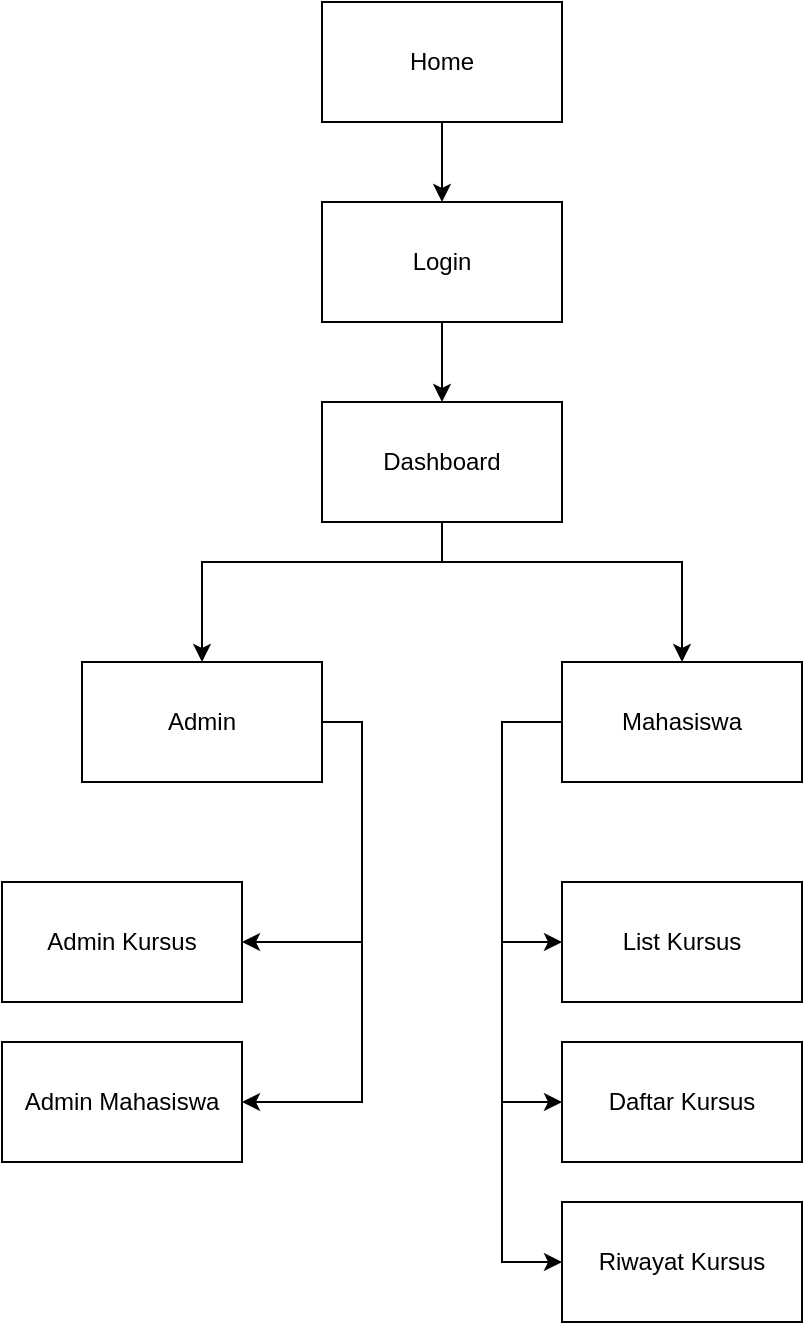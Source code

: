 <mxfile version="19.0.3" type="device" pages="2"><diagram id="2dHyd2UMEi5z7pwScwGS" name="Struktur Navigasi"><mxGraphModel dx="1102" dy="695" grid="1" gridSize="10" guides="1" tooltips="1" connect="1" arrows="1" fold="1" page="1" pageScale="1" pageWidth="850" pageHeight="1100" math="0" shadow="0"><root><mxCell id="0"/><mxCell id="1" parent="0"/><mxCell id="OoZqeifw5e_8B3GcDAeQ-11" value="" style="edgeStyle=orthogonalEdgeStyle;rounded=0;orthogonalLoop=1;jettySize=auto;html=1;" edge="1" parent="1" source="OoZqeifw5e_8B3GcDAeQ-1" target="OoZqeifw5e_8B3GcDAeQ-2"><mxGeometry relative="1" as="geometry"/></mxCell><mxCell id="OoZqeifw5e_8B3GcDAeQ-1" value="Home" style="rounded=0;whiteSpace=wrap;html=1;" vertex="1" parent="1"><mxGeometry x="370" y="50" width="120" height="60" as="geometry"/></mxCell><mxCell id="OoZqeifw5e_8B3GcDAeQ-12" value="" style="edgeStyle=orthogonalEdgeStyle;rounded=0;orthogonalLoop=1;jettySize=auto;html=1;" edge="1" parent="1" source="OoZqeifw5e_8B3GcDAeQ-2" target="OoZqeifw5e_8B3GcDAeQ-3"><mxGeometry relative="1" as="geometry"/></mxCell><mxCell id="OoZqeifw5e_8B3GcDAeQ-2" value="Login" style="rounded=0;whiteSpace=wrap;html=1;" vertex="1" parent="1"><mxGeometry x="370" y="150" width="120" height="60" as="geometry"/></mxCell><mxCell id="OoZqeifw5e_8B3GcDAeQ-13" style="edgeStyle=orthogonalEdgeStyle;rounded=0;orthogonalLoop=1;jettySize=auto;html=1;entryX=0.5;entryY=0;entryDx=0;entryDy=0;" edge="1" parent="1" source="OoZqeifw5e_8B3GcDAeQ-3" target="OoZqeifw5e_8B3GcDAeQ-4"><mxGeometry relative="1" as="geometry"><Array as="points"><mxPoint x="430" y="330"/><mxPoint x="310" y="330"/></Array></mxGeometry></mxCell><mxCell id="OoZqeifw5e_8B3GcDAeQ-14" style="edgeStyle=orthogonalEdgeStyle;rounded=0;orthogonalLoop=1;jettySize=auto;html=1;entryX=0.5;entryY=0;entryDx=0;entryDy=0;" edge="1" parent="1" source="OoZqeifw5e_8B3GcDAeQ-3" target="OoZqeifw5e_8B3GcDAeQ-5"><mxGeometry relative="1" as="geometry"><Array as="points"><mxPoint x="430" y="330"/><mxPoint x="550" y="330"/></Array></mxGeometry></mxCell><mxCell id="OoZqeifw5e_8B3GcDAeQ-3" value="Dashboard" style="rounded=0;whiteSpace=wrap;html=1;" vertex="1" parent="1"><mxGeometry x="370" y="250" width="120" height="60" as="geometry"/></mxCell><mxCell id="OoZqeifw5e_8B3GcDAeQ-15" style="edgeStyle=orthogonalEdgeStyle;rounded=0;orthogonalLoop=1;jettySize=auto;html=1;entryX=1;entryY=0.5;entryDx=0;entryDy=0;" edge="1" parent="1" source="OoZqeifw5e_8B3GcDAeQ-4" target="OoZqeifw5e_8B3GcDAeQ-6"><mxGeometry relative="1" as="geometry"><Array as="points"><mxPoint x="390" y="410"/><mxPoint x="390" y="520"/></Array></mxGeometry></mxCell><mxCell id="OoZqeifw5e_8B3GcDAeQ-16" style="edgeStyle=orthogonalEdgeStyle;rounded=0;orthogonalLoop=1;jettySize=auto;html=1;entryX=1;entryY=0.5;entryDx=0;entryDy=0;" edge="1" parent="1" source="OoZqeifw5e_8B3GcDAeQ-4" target="OoZqeifw5e_8B3GcDAeQ-7"><mxGeometry relative="1" as="geometry"><Array as="points"><mxPoint x="390" y="410"/><mxPoint x="390" y="600"/></Array></mxGeometry></mxCell><mxCell id="OoZqeifw5e_8B3GcDAeQ-4" value="Admin" style="rounded=0;whiteSpace=wrap;html=1;" vertex="1" parent="1"><mxGeometry x="250" y="380" width="120" height="60" as="geometry"/></mxCell><mxCell id="OoZqeifw5e_8B3GcDAeQ-17" style="edgeStyle=orthogonalEdgeStyle;rounded=0;orthogonalLoop=1;jettySize=auto;html=1;entryX=0;entryY=0.5;entryDx=0;entryDy=0;" edge="1" parent="1" source="OoZqeifw5e_8B3GcDAeQ-5" target="OoZqeifw5e_8B3GcDAeQ-8"><mxGeometry relative="1" as="geometry"><Array as="points"><mxPoint x="460" y="410"/><mxPoint x="460" y="520"/></Array></mxGeometry></mxCell><mxCell id="OoZqeifw5e_8B3GcDAeQ-18" style="edgeStyle=orthogonalEdgeStyle;rounded=0;orthogonalLoop=1;jettySize=auto;html=1;entryX=0;entryY=0.5;entryDx=0;entryDy=0;" edge="1" parent="1" source="OoZqeifw5e_8B3GcDAeQ-5" target="OoZqeifw5e_8B3GcDAeQ-9"><mxGeometry relative="1" as="geometry"><Array as="points"><mxPoint x="460" y="410"/><mxPoint x="460" y="600"/></Array></mxGeometry></mxCell><mxCell id="OoZqeifw5e_8B3GcDAeQ-19" style="edgeStyle=orthogonalEdgeStyle;rounded=0;orthogonalLoop=1;jettySize=auto;html=1;entryX=0;entryY=0.5;entryDx=0;entryDy=0;" edge="1" parent="1" source="OoZqeifw5e_8B3GcDAeQ-5" target="OoZqeifw5e_8B3GcDAeQ-10"><mxGeometry relative="1" as="geometry"><Array as="points"><mxPoint x="460" y="410"/><mxPoint x="460" y="680"/></Array></mxGeometry></mxCell><mxCell id="OoZqeifw5e_8B3GcDAeQ-5" value="Mahasiswa" style="rounded=0;whiteSpace=wrap;html=1;" vertex="1" parent="1"><mxGeometry x="490" y="380" width="120" height="60" as="geometry"/></mxCell><mxCell id="OoZqeifw5e_8B3GcDAeQ-6" value="Admin Kursus" style="rounded=0;whiteSpace=wrap;html=1;" vertex="1" parent="1"><mxGeometry x="210" y="490" width="120" height="60" as="geometry"/></mxCell><mxCell id="OoZqeifw5e_8B3GcDAeQ-7" value="Admin Mahasiswa" style="rounded=0;whiteSpace=wrap;html=1;" vertex="1" parent="1"><mxGeometry x="210" y="570" width="120" height="60" as="geometry"/></mxCell><mxCell id="OoZqeifw5e_8B3GcDAeQ-8" value="List Kursus" style="rounded=0;whiteSpace=wrap;html=1;" vertex="1" parent="1"><mxGeometry x="490" y="490" width="120" height="60" as="geometry"/></mxCell><mxCell id="OoZqeifw5e_8B3GcDAeQ-9" value="Daftar Kursus" style="rounded=0;whiteSpace=wrap;html=1;" vertex="1" parent="1"><mxGeometry x="490" y="570" width="120" height="60" as="geometry"/></mxCell><mxCell id="OoZqeifw5e_8B3GcDAeQ-10" value="Riwayat Kursus" style="rounded=0;whiteSpace=wrap;html=1;" vertex="1" parent="1"><mxGeometry x="490" y="650" width="120" height="60" as="geometry"/></mxCell></root></mxGraphModel></diagram><diagram id="AV5672FQPiXqxjtewFqP" name="Flowchart"><mxGraphModel dx="1102" dy="695" grid="1" gridSize="10" guides="1" tooltips="1" connect="1" arrows="1" fold="1" page="1" pageScale="1" pageWidth="850" pageHeight="1100" math="0" shadow="0"><root><mxCell id="0"/><mxCell id="1" parent="0"/><mxCell id="LsvvsjWYtB08IZE4tem4-39" value="" style="rounded=1;whiteSpace=wrap;html=1;absoluteArcSize=1;arcSize=14;strokeWidth=2;dashed=1;fillColor=none;" parent="1" vertex="1"><mxGeometry x="556" y="64" width="270" height="566" as="geometry"/></mxCell><mxCell id="LsvvsjWYtB08IZE4tem4-4" value="" style="edgeStyle=orthogonalEdgeStyle;rounded=0;orthogonalLoop=1;jettySize=auto;html=1;" parent="1" source="LsvvsjWYtB08IZE4tem4-2" target="LsvvsjWYtB08IZE4tem4-3" edge="1"><mxGeometry relative="1" as="geometry"/></mxCell><mxCell id="LsvvsjWYtB08IZE4tem4-2" value="Mulai" style="strokeWidth=2;html=1;shape=mxgraph.flowchart.start_1;whiteSpace=wrap;" parent="1" vertex="1"><mxGeometry x="16" y="184" width="100" height="60" as="geometry"/></mxCell><mxCell id="LsvvsjWYtB08IZE4tem4-6" value="" style="edgeStyle=orthogonalEdgeStyle;rounded=0;orthogonalLoop=1;jettySize=auto;html=1;" parent="1" source="LsvvsjWYtB08IZE4tem4-3" target="LsvvsjWYtB08IZE4tem4-5" edge="1"><mxGeometry relative="1" as="geometry"/></mxCell><mxCell id="LsvvsjWYtB08IZE4tem4-3" value="Halaman Splashscreen" style="shape=parallelogram;html=1;strokeWidth=2;perimeter=parallelogramPerimeter;whiteSpace=wrap;rounded=1;arcSize=12;size=0.23;" parent="1" vertex="1"><mxGeometry x="160" y="184" width="120" height="60" as="geometry"/></mxCell><mxCell id="LsvvsjWYtB08IZE4tem4-13" style="edgeStyle=orthogonalEdgeStyle;rounded=0;orthogonalLoop=1;jettySize=auto;html=1;entryX=0.5;entryY=0;entryDx=0;entryDy=0;" parent="1" source="LsvvsjWYtB08IZE4tem4-5" target="LsvvsjWYtB08IZE4tem4-3" edge="1"><mxGeometry relative="1" as="geometry"><Array as="points"><mxPoint x="346" y="144"/><mxPoint x="220" y="144"/></Array><mxPoint x="190" y="140" as="targetPoint"/></mxGeometry></mxCell><mxCell id="LsvvsjWYtB08IZE4tem4-15" value="" style="edgeStyle=orthogonalEdgeStyle;rounded=0;orthogonalLoop=1;jettySize=auto;html=1;" parent="1" source="LsvvsjWYtB08IZE4tem4-5" target="LsvvsjWYtB08IZE4tem4-9" edge="1"><mxGeometry relative="1" as="geometry"/></mxCell><mxCell id="LsvvsjWYtB08IZE4tem4-5" value="Login" style="strokeWidth=2;html=1;shape=mxgraph.flowchart.decision;whiteSpace=wrap;" parent="1" vertex="1"><mxGeometry x="296" y="164" width="100" height="100" as="geometry"/></mxCell><mxCell id="LsvvsjWYtB08IZE4tem4-17" value="" style="edgeStyle=orthogonalEdgeStyle;rounded=0;orthogonalLoop=1;jettySize=auto;html=1;" parent="1" source="LsvvsjWYtB08IZE4tem4-9" target="LsvvsjWYtB08IZE4tem4-10" edge="1"><mxGeometry relative="1" as="geometry"/></mxCell><mxCell id="LsvvsjWYtB08IZE4tem4-27" style="edgeStyle=orthogonalEdgeStyle;rounded=0;orthogonalLoop=1;jettySize=auto;html=1;entryX=0.5;entryY=1;entryDx=0;entryDy=0;" parent="1" source="LsvvsjWYtB08IZE4tem4-9" target="LsvvsjWYtB08IZE4tem4-25" edge="1"><mxGeometry relative="1" as="geometry"><Array as="points"><mxPoint x="566" y="214"/><mxPoint x="566" y="314"/><mxPoint x="626" y="314"/></Array></mxGeometry></mxCell><mxCell id="LsvvsjWYtB08IZE4tem4-30" style="edgeStyle=orthogonalEdgeStyle;rounded=0;orthogonalLoop=1;jettySize=auto;html=1;entryX=0.5;entryY=1;entryDx=0;entryDy=0;" parent="1" source="LsvvsjWYtB08IZE4tem4-9" target="LsvvsjWYtB08IZE4tem4-28" edge="1"><mxGeometry relative="1" as="geometry"><Array as="points"><mxPoint x="566" y="214"/><mxPoint x="566" y="314"/><mxPoint x="756" y="314"/></Array></mxGeometry></mxCell><mxCell id="LsvvsjWYtB08IZE4tem4-9" value="Admin" style="strokeWidth=2;html=1;shape=mxgraph.flowchart.decision;whiteSpace=wrap;" parent="1" vertex="1"><mxGeometry x="436" y="164" width="100" height="100" as="geometry"/></mxCell><mxCell id="LsvvsjWYtB08IZE4tem4-19" style="edgeStyle=orthogonalEdgeStyle;rounded=0;orthogonalLoop=1;jettySize=auto;html=1;entryX=0.5;entryY=1;entryDx=0;entryDy=0;entryPerimeter=0;" parent="1" source="LsvvsjWYtB08IZE4tem4-10" target="LsvvsjWYtB08IZE4tem4-5" edge="1"><mxGeometry relative="1" as="geometry"/></mxCell><mxCell id="LsvvsjWYtB08IZE4tem4-21" value="" style="edgeStyle=orthogonalEdgeStyle;rounded=0;orthogonalLoop=1;jettySize=auto;html=1;" parent="1" source="LsvvsjWYtB08IZE4tem4-10" target="LsvvsjWYtB08IZE4tem4-11" edge="1"><mxGeometry relative="1" as="geometry"><Array as="points"><mxPoint x="560" y="374"/><mxPoint x="560" y="473"/></Array></mxGeometry></mxCell><mxCell id="LsvvsjWYtB08IZE4tem4-10" value="Mahasiswa" style="strokeWidth=2;html=1;shape=mxgraph.flowchart.decision;whiteSpace=wrap;" parent="1" vertex="1"><mxGeometry x="436" y="324" width="100" height="100" as="geometry"/></mxCell><mxCell id="LsvvsjWYtB08IZE4tem4-23" value="" style="edgeStyle=orthogonalEdgeStyle;rounded=0;orthogonalLoop=1;jettySize=auto;html=1;entryX=-0.005;entryY=0.504;entryDx=0;entryDy=0;entryPerimeter=0;" parent="1" source="LsvvsjWYtB08IZE4tem4-11" target="LsvvsjWYtB08IZE4tem4-20" edge="1"><mxGeometry relative="1" as="geometry"><mxPoint x="700" y="490" as="targetPoint"/></mxGeometry></mxCell><mxCell id="LsvvsjWYtB08IZE4tem4-11" value="" style="rounded=1;whiteSpace=wrap;html=1;absoluteArcSize=1;arcSize=14;strokeWidth=2;" parent="1" vertex="1"><mxGeometry x="576" y="370" width="100" height="240" as="geometry"/></mxCell><mxCell id="LsvvsjWYtB08IZE4tem4-14" value="tidak" style="text;html=1;align=center;verticalAlign=middle;resizable=0;points=[];autosize=1;strokeColor=none;fillColor=none;" parent="1" vertex="1"><mxGeometry x="266" y="144" width="40" height="20" as="geometry"/></mxCell><mxCell id="LsvvsjWYtB08IZE4tem4-16" value="ya" style="text;html=1;align=center;verticalAlign=middle;resizable=0;points=[];autosize=1;strokeColor=none;fillColor=none;" parent="1" vertex="1"><mxGeometry x="391" y="214" width="30" height="20" as="geometry"/></mxCell><mxCell id="LsvvsjWYtB08IZE4tem4-18" value="tidak" style="text;html=1;align=center;verticalAlign=middle;resizable=0;points=[];autosize=1;strokeColor=none;fillColor=none;" parent="1" vertex="1"><mxGeometry x="436" y="284" width="40" height="20" as="geometry"/></mxCell><mxCell id="LsvvsjWYtB08IZE4tem4-20" value="" style="rounded=1;whiteSpace=wrap;html=1;absoluteArcSize=1;arcSize=14;strokeWidth=2;" parent="1" vertex="1"><mxGeometry x="706" y="368" width="100" height="242" as="geometry"/></mxCell><mxCell id="LsvvsjWYtB08IZE4tem4-22" value="ya" style="text;html=1;align=center;verticalAlign=middle;resizable=0;points=[];autosize=1;strokeColor=none;fillColor=none;" parent="1" vertex="1"><mxGeometry x="531" y="374" width="30" height="20" as="geometry"/></mxCell><mxCell id="LsvvsjWYtB08IZE4tem4-24" value="tidak" style="text;html=1;align=center;verticalAlign=middle;resizable=0;points=[];autosize=1;strokeColor=none;fillColor=none;" parent="1" vertex="1"><mxGeometry x="366" y="374" width="40" height="20" as="geometry"/></mxCell><mxCell id="LsvvsjWYtB08IZE4tem4-25" value="" style="rounded=1;whiteSpace=wrap;html=1;absoluteArcSize=1;arcSize=14;strokeWidth=2;fillColor=default;" parent="1" vertex="1"><mxGeometry x="576" y="124" width="100" height="160" as="geometry"/></mxCell><mxCell id="LsvvsjWYtB08IZE4tem4-26" value="&lt;span style=&quot;&quot;&gt;Halaman &lt;br&gt;Informasi&lt;br&gt;Kursus&lt;/span&gt;" style="text;html=1;align=center;verticalAlign=middle;resizable=0;points=[];autosize=1;strokeColor=none;fillColor=none;" parent="1" vertex="1"><mxGeometry x="596" y="74" width="60" height="50" as="geometry"/></mxCell><mxCell id="LsvvsjWYtB08IZE4tem4-28" value="" style="rounded=1;whiteSpace=wrap;html=1;absoluteArcSize=1;arcSize=14;strokeWidth=2;fillColor=default;" parent="1" vertex="1"><mxGeometry x="706" y="124" width="100" height="160" as="geometry"/></mxCell><mxCell id="LsvvsjWYtB08IZE4tem4-29" value="Halaman&lt;br&gt;Pendaftaran&lt;br&gt;Mahasiswa" style="text;html=1;align=center;verticalAlign=middle;resizable=0;points=[];autosize=1;strokeColor=none;fillColor=none;" parent="1" vertex="1"><mxGeometry x="716" y="74" width="80" height="50" as="geometry"/></mxCell><mxCell id="LsvvsjWYtB08IZE4tem4-31" value="Tambah" style="rounded=1;whiteSpace=wrap;html=1;absoluteArcSize=1;arcSize=14;strokeWidth=2;" parent="1" vertex="1"><mxGeometry x="596" y="144" width="60" height="30" as="geometry"/></mxCell><mxCell id="LsvvsjWYtB08IZE4tem4-32" value="Hapus" style="rounded=1;whiteSpace=wrap;html=1;absoluteArcSize=1;arcSize=14;strokeWidth=2;" parent="1" vertex="1"><mxGeometry x="596" y="184" width="60" height="30" as="geometry"/></mxCell><mxCell id="LsvvsjWYtB08IZE4tem4-33" value="Ubah" style="rounded=1;whiteSpace=wrap;html=1;absoluteArcSize=1;arcSize=14;strokeWidth=2;" parent="1" vertex="1"><mxGeometry x="596" y="224" width="60" height="30" as="geometry"/></mxCell><mxCell id="LsvvsjWYtB08IZE4tem4-34" value="Verifikasi" style="rounded=1;whiteSpace=wrap;html=1;absoluteArcSize=1;arcSize=14;strokeWidth=2;" parent="1" vertex="1"><mxGeometry x="726" y="144" width="60" height="30" as="geometry"/></mxCell><mxCell id="LsvvsjWYtB08IZE4tem4-35" value="Hapus" style="rounded=1;whiteSpace=wrap;html=1;absoluteArcSize=1;arcSize=14;strokeWidth=2;" parent="1" vertex="1"><mxGeometry x="726" y="184" width="60" height="30" as="geometry"/></mxCell><mxCell id="LsvvsjWYtB08IZE4tem4-36" value="Ubah" style="rounded=1;whiteSpace=wrap;html=1;absoluteArcSize=1;arcSize=14;strokeWidth=2;" parent="1" vertex="1"><mxGeometry x="726" y="224" width="60" height="30" as="geometry"/></mxCell><mxCell id="LsvvsjWYtB08IZE4tem4-38" value="ya" style="text;html=1;align=center;verticalAlign=middle;resizable=0;points=[];autosize=1;strokeColor=none;fillColor=none;" parent="1" vertex="1"><mxGeometry x="531" y="214" width="30" height="20" as="geometry"/></mxCell><mxCell id="LsvvsjWYtB08IZE4tem4-42" style="edgeStyle=orthogonalEdgeStyle;rounded=0;orthogonalLoop=1;jettySize=auto;html=1;" parent="1" source="LsvvsjWYtB08IZE4tem4-39" target="LsvvsjWYtB08IZE4tem4-41" edge="1"><mxGeometry relative="1" as="geometry"/></mxCell><mxCell id="LsvvsjWYtB08IZE4tem4-40" value="Halaman Utama" style="text;html=1;align=center;verticalAlign=middle;resizable=0;points=[];autosize=1;strokeColor=none;fillColor=none;" parent="1" vertex="1"><mxGeometry x="656" y="34" width="100" height="20" as="geometry"/></mxCell><mxCell id="LsvvsjWYtB08IZE4tem4-44" style="edgeStyle=orthogonalEdgeStyle;rounded=0;orthogonalLoop=1;jettySize=auto;html=1;" parent="1" source="LsvvsjWYtB08IZE4tem4-41" target="LsvvsjWYtB08IZE4tem4-39" edge="1"><mxGeometry relative="1" as="geometry"><Array as="points"><mxPoint x="800" y="741"/></Array></mxGeometry></mxCell><mxCell id="LsvvsjWYtB08IZE4tem4-46" style="edgeStyle=orthogonalEdgeStyle;rounded=0;orthogonalLoop=1;jettySize=auto;html=1;entryX=1;entryY=0.5;entryDx=0;entryDy=0;entryPerimeter=0;" parent="1" source="LsvvsjWYtB08IZE4tem4-41" target="LsvvsjWYtB08IZE4tem4-45" edge="1"><mxGeometry relative="1" as="geometry"/></mxCell><mxCell id="LsvvsjWYtB08IZE4tem4-41" value="Logout" style="strokeWidth=2;html=1;shape=mxgraph.flowchart.decision;whiteSpace=wrap;fillColor=default;" parent="1" vertex="1"><mxGeometry x="641" y="691" width="100" height="100" as="geometry"/></mxCell><mxCell id="LsvvsjWYtB08IZE4tem4-45" value="Selesai" style="strokeWidth=2;html=1;shape=mxgraph.flowchart.start_1;whiteSpace=wrap;" parent="1" vertex="1"><mxGeometry x="16" y="711" width="100" height="60" as="geometry"/></mxCell><mxCell id="LsvvsjWYtB08IZE4tem4-47" value="tidak" style="text;html=1;align=center;verticalAlign=middle;resizable=0;points=[];autosize=1;strokeColor=none;fillColor=none;" parent="1" vertex="1"><mxGeometry x="750" y="711" width="40" height="20" as="geometry"/></mxCell><mxCell id="LsvvsjWYtB08IZE4tem4-48" value="ya" style="text;html=1;align=center;verticalAlign=middle;resizable=0;points=[];autosize=1;strokeColor=none;fillColor=none;" parent="1" vertex="1"><mxGeometry x="596" y="711" width="30" height="20" as="geometry"/></mxCell><mxCell id="DhheFSrIaXHHCes22nIO-1" value="&lt;span style=&quot;&quot;&gt;Halaman &lt;br&gt;Mendaftar Kursus&lt;/span&gt;" style="text;html=1;align=center;verticalAlign=middle;resizable=0;points=[];autosize=1;strokeColor=none;fillColor=none;" parent="1" vertex="1"><mxGeometry x="571" y="332" width="110" height="30" as="geometry"/></mxCell><mxCell id="DhheFSrIaXHHCes22nIO-2" value="&lt;span style=&quot;&quot;&gt;Halaman Melihat &lt;br&gt;Riwayat Kursus&lt;/span&gt;" style="text;html=1;align=center;verticalAlign=middle;resizable=0;points=[];autosize=1;strokeColor=none;fillColor=none;" parent="1" vertex="1"><mxGeometry x="701" y="332" width="110" height="30" as="geometry"/></mxCell><mxCell id="DhheFSrIaXHHCes22nIO-3" value="Jenis Kursus" style="rounded=1;whiteSpace=wrap;html=1;absoluteArcSize=1;arcSize=14;strokeWidth=2;" parent="1" vertex="1"><mxGeometry x="584" y="385.5" width="84" height="30" as="geometry"/></mxCell><mxCell id="DhheFSrIaXHHCes22nIO-4" value="Nama MHS" style="rounded=1;whiteSpace=wrap;html=1;absoluteArcSize=1;arcSize=14;strokeWidth=2;" parent="1" vertex="1"><mxGeometry x="584" y="421.5" width="84" height="30" as="geometry"/></mxCell><mxCell id="DhheFSrIaXHHCes22nIO-5" value="NPM" style="rounded=1;whiteSpace=wrap;html=1;absoluteArcSize=1;arcSize=14;strokeWidth=2;" parent="1" vertex="1"><mxGeometry x="584" y="457.5" width="84" height="30" as="geometry"/></mxCell><mxCell id="DhheFSrIaXHHCes22nIO-6" value="Kelas" style="rounded=1;whiteSpace=wrap;html=1;absoluteArcSize=1;arcSize=14;strokeWidth=2;" parent="1" vertex="1"><mxGeometry x="584" y="494.5" width="84" height="30" as="geometry"/></mxCell><mxCell id="DhheFSrIaXHHCes22nIO-7" value="KRS" style="rounded=1;whiteSpace=wrap;html=1;absoluteArcSize=1;arcSize=14;strokeWidth=2;" parent="1" vertex="1"><mxGeometry x="584" y="530.5" width="84" height="30" as="geometry"/></mxCell><mxCell id="DhheFSrIaXHHCes22nIO-8" value="Jenis Kursus" style="rounded=1;whiteSpace=wrap;html=1;absoluteArcSize=1;arcSize=14;strokeWidth=2;" parent="1" vertex="1"><mxGeometry x="714" y="385" width="84" height="30" as="geometry"/></mxCell><mxCell id="DhheFSrIaXHHCes22nIO-9" value="Nama MHS" style="rounded=1;whiteSpace=wrap;html=1;absoluteArcSize=1;arcSize=14;strokeWidth=2;" parent="1" vertex="1"><mxGeometry x="714" y="421" width="84" height="30" as="geometry"/></mxCell><mxCell id="DhheFSrIaXHHCes22nIO-10" value="NPM" style="rounded=1;whiteSpace=wrap;html=1;absoluteArcSize=1;arcSize=14;strokeWidth=2;" parent="1" vertex="1"><mxGeometry x="714" y="457" width="84" height="30" as="geometry"/></mxCell><mxCell id="DhheFSrIaXHHCes22nIO-11" value="Kelas" style="rounded=1;whiteSpace=wrap;html=1;absoluteArcSize=1;arcSize=14;strokeWidth=2;" parent="1" vertex="1"><mxGeometry x="714" y="494" width="84" height="30" as="geometry"/></mxCell><mxCell id="DhheFSrIaXHHCes22nIO-12" value="KRS" style="rounded=1;whiteSpace=wrap;html=1;absoluteArcSize=1;arcSize=14;strokeWidth=2;" parent="1" vertex="1"><mxGeometry x="714" y="530" width="84" height="30" as="geometry"/></mxCell><mxCell id="DhheFSrIaXHHCes22nIO-13" value="Status Kursus" style="rounded=1;whiteSpace=wrap;html=1;absoluteArcSize=1;arcSize=14;strokeWidth=2;" parent="1" vertex="1"><mxGeometry x="714" y="565.5" width="84" height="30" as="geometry"/></mxCell></root></mxGraphModel></diagram></mxfile>